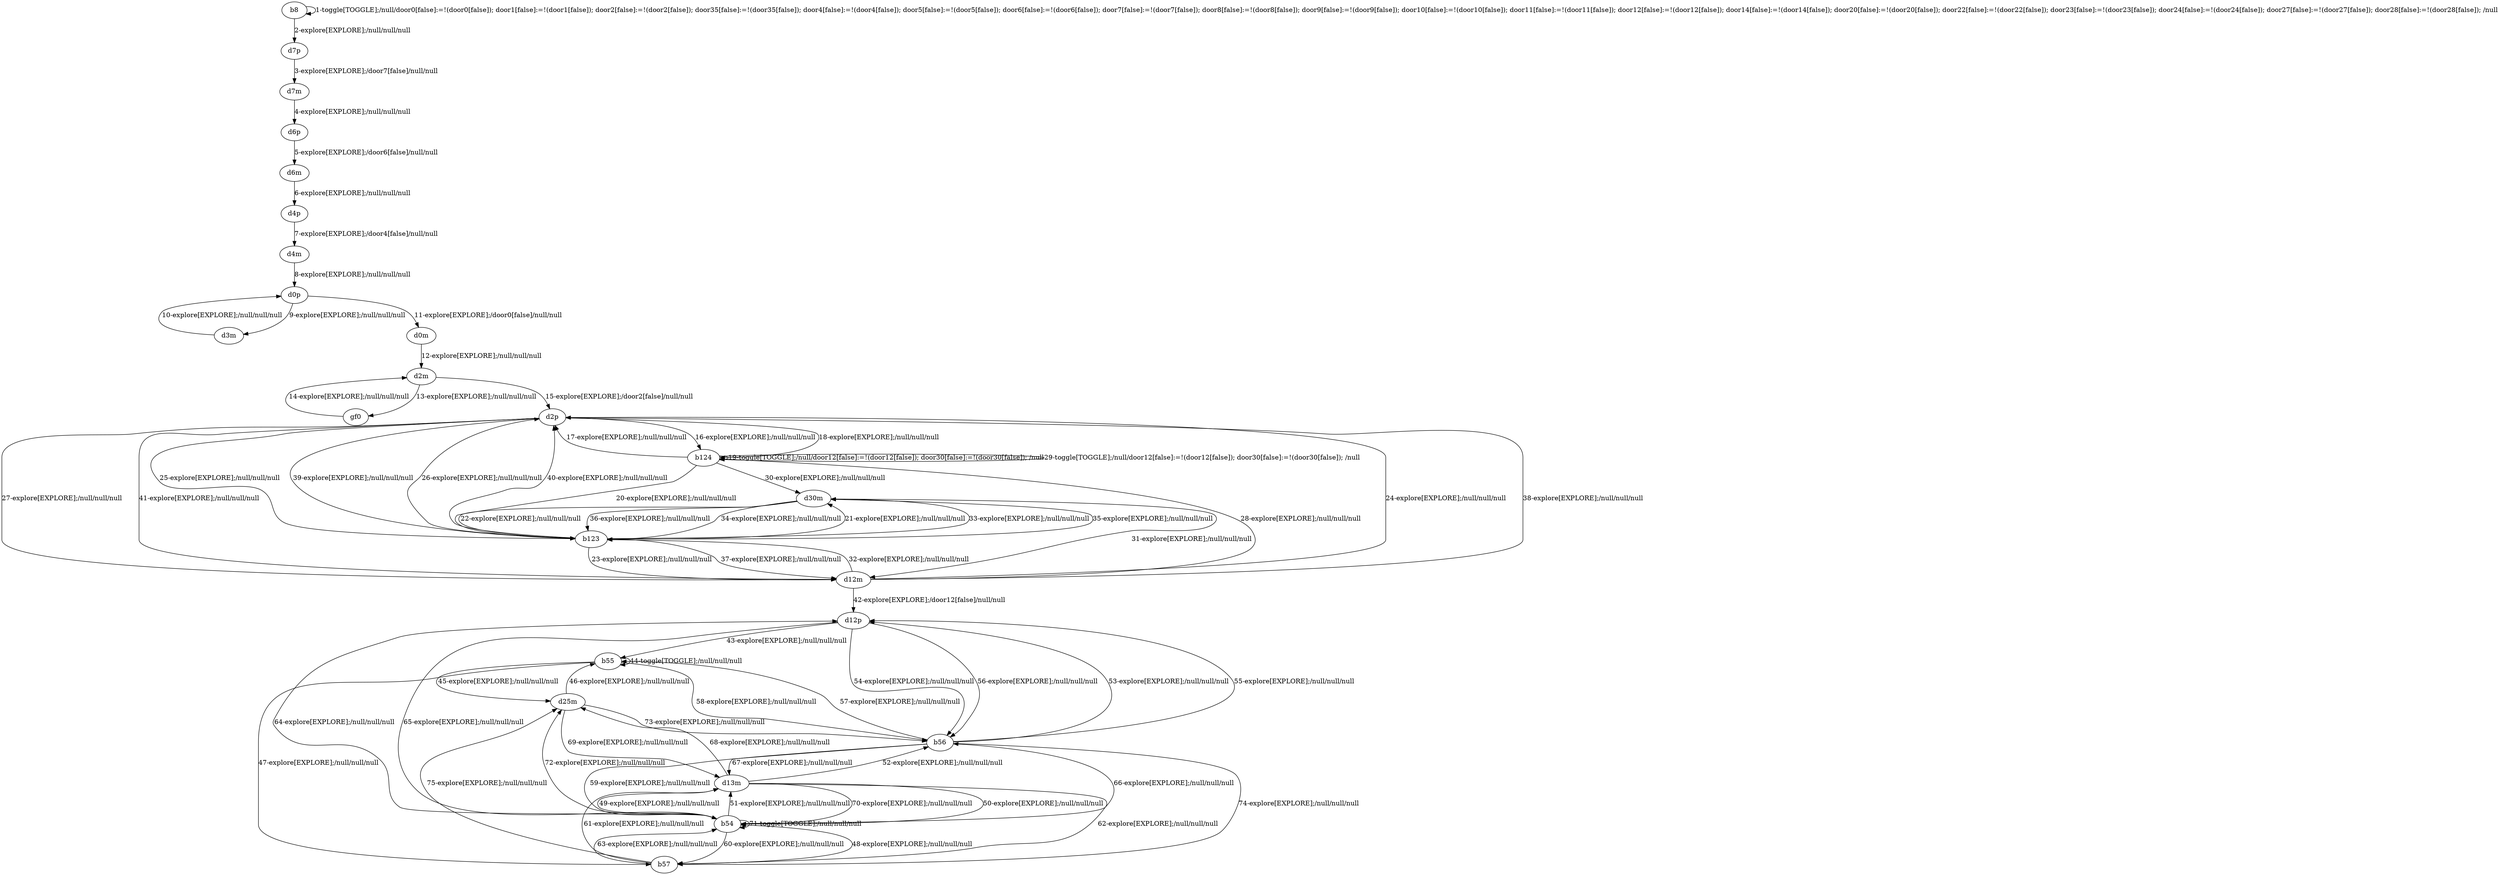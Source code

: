 # Total number of goals covered by this test: 1
# b55 --> d25m

digraph g {
"b8" -> "b8" [label = "1-toggle[TOGGLE];/null/door0[false]:=!(door0[false]); door1[false]:=!(door1[false]); door2[false]:=!(door2[false]); door35[false]:=!(door35[false]); door4[false]:=!(door4[false]); door5[false]:=!(door5[false]); door6[false]:=!(door6[false]); door7[false]:=!(door7[false]); door8[false]:=!(door8[false]); door9[false]:=!(door9[false]); door10[false]:=!(door10[false]); door11[false]:=!(door11[false]); door12[false]:=!(door12[false]); door14[false]:=!(door14[false]); door20[false]:=!(door20[false]); door22[false]:=!(door22[false]); door23[false]:=!(door23[false]); door24[false]:=!(door24[false]); door27[false]:=!(door27[false]); door28[false]:=!(door28[false]); /null"];
"b8" -> "d7p" [label = "2-explore[EXPLORE];/null/null/null"];
"d7p" -> "d7m" [label = "3-explore[EXPLORE];/door7[false]/null/null"];
"d7m" -> "d6p" [label = "4-explore[EXPLORE];/null/null/null"];
"d6p" -> "d6m" [label = "5-explore[EXPLORE];/door6[false]/null/null"];
"d6m" -> "d4p" [label = "6-explore[EXPLORE];/null/null/null"];
"d4p" -> "d4m" [label = "7-explore[EXPLORE];/door4[false]/null/null"];
"d4m" -> "d0p" [label = "8-explore[EXPLORE];/null/null/null"];
"d0p" -> "d3m" [label = "9-explore[EXPLORE];/null/null/null"];
"d3m" -> "d0p" [label = "10-explore[EXPLORE];/null/null/null"];
"d0p" -> "d0m" [label = "11-explore[EXPLORE];/door0[false]/null/null"];
"d0m" -> "d2m" [label = "12-explore[EXPLORE];/null/null/null"];
"d2m" -> "gf0" [label = "13-explore[EXPLORE];/null/null/null"];
"gf0" -> "d2m" [label = "14-explore[EXPLORE];/null/null/null"];
"d2m" -> "d2p" [label = "15-explore[EXPLORE];/door2[false]/null/null"];
"d2p" -> "b124" [label = "16-explore[EXPLORE];/null/null/null"];
"b124" -> "d2p" [label = "17-explore[EXPLORE];/null/null/null"];
"d2p" -> "b124" [label = "18-explore[EXPLORE];/null/null/null"];
"b124" -> "b124" [label = "19-toggle[TOGGLE];/null/door12[false]:=!(door12[false]); door30[false]:=!(door30[false]); /null"];
"b124" -> "b123" [label = "20-explore[EXPLORE];/null/null/null"];
"b123" -> "d30m" [label = "21-explore[EXPLORE];/null/null/null"];
"d30m" -> "b123" [label = "22-explore[EXPLORE];/null/null/null"];
"b123" -> "d12m" [label = "23-explore[EXPLORE];/null/null/null"];
"d12m" -> "d2p" [label = "24-explore[EXPLORE];/null/null/null"];
"d2p" -> "b123" [label = "25-explore[EXPLORE];/null/null/null"];
"b123" -> "d2p" [label = "26-explore[EXPLORE];/null/null/null"];
"d2p" -> "d12m" [label = "27-explore[EXPLORE];/null/null/null"];
"d12m" -> "b124" [label = "28-explore[EXPLORE];/null/null/null"];
"b124" -> "b124" [label = "29-toggle[TOGGLE];/null/door12[false]:=!(door12[false]); door30[false]:=!(door30[false]); /null"];
"b124" -> "d30m" [label = "30-explore[EXPLORE];/null/null/null"];
"d30m" -> "d12m" [label = "31-explore[EXPLORE];/null/null/null"];
"d12m" -> "b123" [label = "32-explore[EXPLORE];/null/null/null"];
"b123" -> "d30m" [label = "33-explore[EXPLORE];/null/null/null"];
"d30m" -> "b123" [label = "34-explore[EXPLORE];/null/null/null"];
"b123" -> "d30m" [label = "35-explore[EXPLORE];/null/null/null"];
"d30m" -> "b123" [label = "36-explore[EXPLORE];/null/null/null"];
"b123" -> "d12m" [label = "37-explore[EXPLORE];/null/null/null"];
"d12m" -> "d2p" [label = "38-explore[EXPLORE];/null/null/null"];
"d2p" -> "b123" [label = "39-explore[EXPLORE];/null/null/null"];
"b123" -> "d2p" [label = "40-explore[EXPLORE];/null/null/null"];
"d2p" -> "d12m" [label = "41-explore[EXPLORE];/null/null/null"];
"d12m" -> "d12p" [label = "42-explore[EXPLORE];/door12[false]/null/null"];
"d12p" -> "b55" [label = "43-explore[EXPLORE];/null/null/null"];
"b55" -> "b55" [label = "44-toggle[TOGGLE];/null/null/null"];
"b55" -> "d25m" [label = "45-explore[EXPLORE];/null/null/null"];
"d25m" -> "b55" [label = "46-explore[EXPLORE];/null/null/null"];
"b55" -> "b57" [label = "47-explore[EXPLORE];/null/null/null"];
"b57" -> "b54" [label = "48-explore[EXPLORE];/null/null/null"];
"b54" -> "d13m" [label = "49-explore[EXPLORE];/null/null/null"];
"d13m" -> "b54" [label = "50-explore[EXPLORE];/null/null/null"];
"b54" -> "d13m" [label = "51-explore[EXPLORE];/null/null/null"];
"d13m" -> "b56" [label = "52-explore[EXPLORE];/null/null/null"];
"b56" -> "d12p" [label = "53-explore[EXPLORE];/null/null/null"];
"d12p" -> "b56" [label = "54-explore[EXPLORE];/null/null/null"];
"b56" -> "d12p" [label = "55-explore[EXPLORE];/null/null/null"];
"d12p" -> "b56" [label = "56-explore[EXPLORE];/null/null/null"];
"b56" -> "b55" [label = "57-explore[EXPLORE];/null/null/null"];
"b55" -> "b56" [label = "58-explore[EXPLORE];/null/null/null"];
"b56" -> "b54" [label = "59-explore[EXPLORE];/null/null/null"];
"b54" -> "b57" [label = "60-explore[EXPLORE];/null/null/null"];
"b57" -> "d13m" [label = "61-explore[EXPLORE];/null/null/null"];
"d13m" -> "b57" [label = "62-explore[EXPLORE];/null/null/null"];
"b57" -> "b54" [label = "63-explore[EXPLORE];/null/null/null"];
"b54" -> "d12p" [label = "64-explore[EXPLORE];/null/null/null"];
"d12p" -> "b54" [label = "65-explore[EXPLORE];/null/null/null"];
"b54" -> "b56" [label = "66-explore[EXPLORE];/null/null/null"];
"b56" -> "d13m" [label = "67-explore[EXPLORE];/null/null/null"];
"d13m" -> "d25m" [label = "68-explore[EXPLORE];/null/null/null"];
"d25m" -> "d13m" [label = "69-explore[EXPLORE];/null/null/null"];
"d13m" -> "b54" [label = "70-explore[EXPLORE];/null/null/null"];
"b54" -> "b54" [label = "71-toggle[TOGGLE];/null/null/null"];
"b54" -> "d25m" [label = "72-explore[EXPLORE];/null/null/null"];
"d25m" -> "b56" [label = "73-explore[EXPLORE];/null/null/null"];
"b56" -> "b57" [label = "74-explore[EXPLORE];/null/null/null"];
"b57" -> "d25m" [label = "75-explore[EXPLORE];/null/null/null"];
}